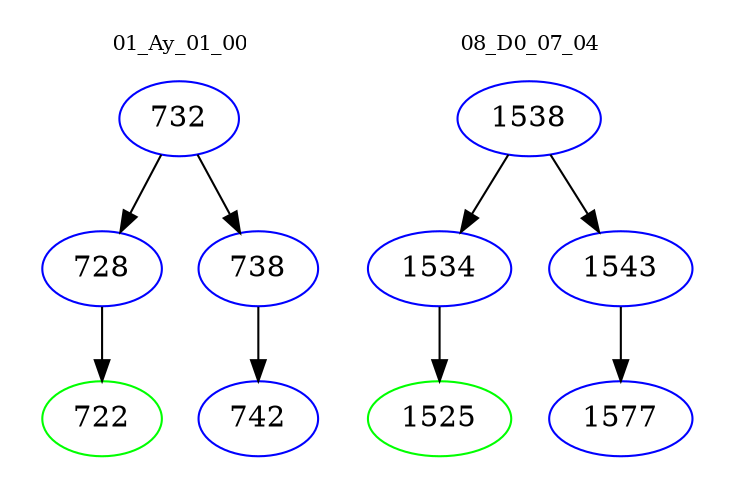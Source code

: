 digraph{
subgraph cluster_0 {
color = white
label = "01_Ay_01_00";
fontsize=10;
T0_732 [label="732", color="blue"]
T0_732 -> T0_728 [color="black"]
T0_728 [label="728", color="blue"]
T0_728 -> T0_722 [color="black"]
T0_722 [label="722", color="green"]
T0_732 -> T0_738 [color="black"]
T0_738 [label="738", color="blue"]
T0_738 -> T0_742 [color="black"]
T0_742 [label="742", color="blue"]
}
subgraph cluster_1 {
color = white
label = "08_D0_07_04";
fontsize=10;
T1_1538 [label="1538", color="blue"]
T1_1538 -> T1_1534 [color="black"]
T1_1534 [label="1534", color="blue"]
T1_1534 -> T1_1525 [color="black"]
T1_1525 [label="1525", color="green"]
T1_1538 -> T1_1543 [color="black"]
T1_1543 [label="1543", color="blue"]
T1_1543 -> T1_1577 [color="black"]
T1_1577 [label="1577", color="blue"]
}
}
